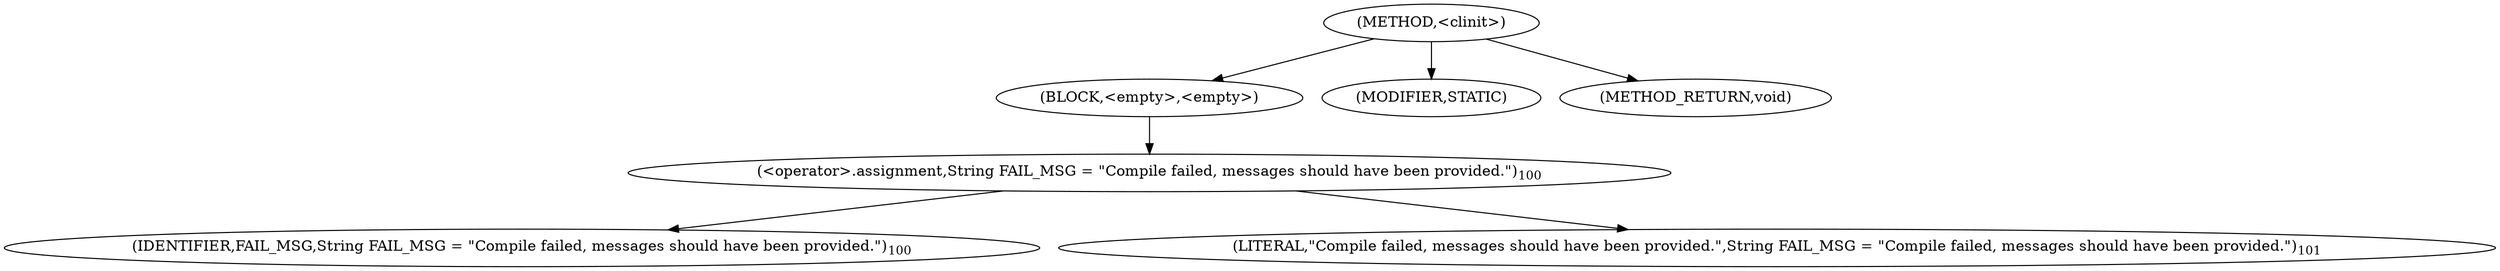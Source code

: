 digraph "&lt;clinit&gt;" {  
"1223" [label = <(METHOD,&lt;clinit&gt;)> ]
"1224" [label = <(BLOCK,&lt;empty&gt;,&lt;empty&gt;)> ]
"1225" [label = <(&lt;operator&gt;.assignment,String FAIL_MSG = &quot;Compile failed, messages should have been provided.&quot;)<SUB>100</SUB>> ]
"1226" [label = <(IDENTIFIER,FAIL_MSG,String FAIL_MSG = &quot;Compile failed, messages should have been provided.&quot;)<SUB>100</SUB>> ]
"1227" [label = <(LITERAL,&quot;Compile failed, messages should have been provided.&quot;,String FAIL_MSG = &quot;Compile failed, messages should have been provided.&quot;)<SUB>101</SUB>> ]
"1228" [label = <(MODIFIER,STATIC)> ]
"1229" [label = <(METHOD_RETURN,void)> ]
  "1223" -> "1224" 
  "1223" -> "1228" 
  "1223" -> "1229" 
  "1224" -> "1225" 
  "1225" -> "1226" 
  "1225" -> "1227" 
}
